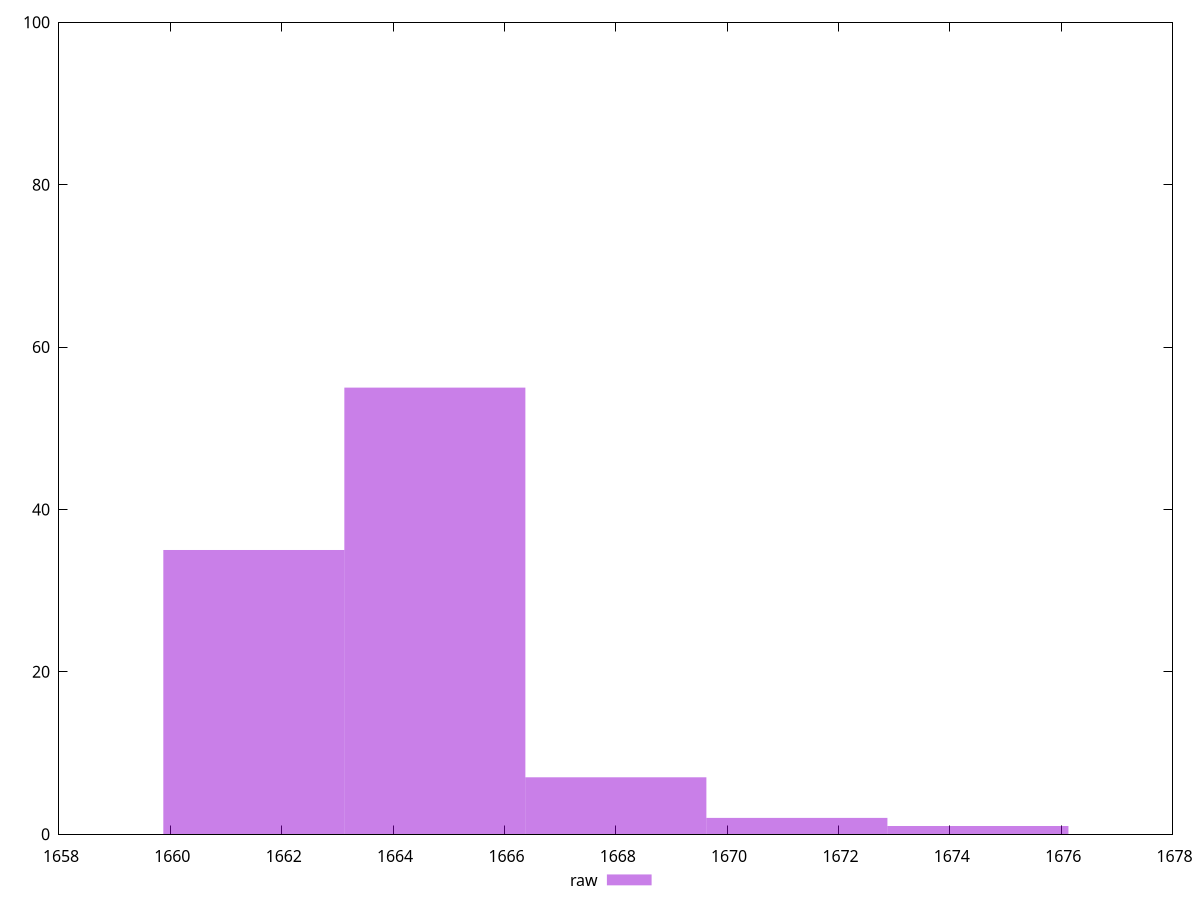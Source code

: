 reset
set terminal svg size 640, 490 enhanced background rgb 'white'
set output "reprap/metrics/samples/pages+cached+noexternal+nofonts+nosvg+noimg+nocss/raw/histogram.svg"

$raw <<EOF
1661.4993550206632 35
1664.7508214688446 55
1668.002287917026 7
1671.2537543652072 2
1674.5052208133886 1
EOF

set key outside below
set boxwidth 3.251466448181337
set yrange [0:100]
set style fill transparent solid 0.5 noborder

plot \
  $raw title "raw" with boxes, \


reset